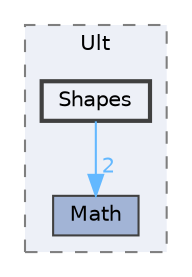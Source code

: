 digraph "include/Ult/Shapes"
{
 // LATEX_PDF_SIZE
  bgcolor="transparent";
  edge [fontname=Helvetica,fontsize=10,labelfontname=Helvetica,labelfontsize=10];
  node [fontname=Helvetica,fontsize=10,shape=box,height=0.2,width=0.4];
  compound=true
  subgraph clusterdir_a177c917cde341384bd6a42eef5b614f {
    graph [ bgcolor="#edf0f7", pencolor="grey50", label="Ult", fontname=Helvetica,fontsize=10 style="filled,dashed", URL="dir_a177c917cde341384bd6a42eef5b614f.html",tooltip=""]
  dir_51a1b3e2c016dbbf42b1399f646d03e4 [label="Math", fillcolor="#a2b4d6", color="grey25", style="filled", URL="dir_51a1b3e2c016dbbf42b1399f646d03e4.html",tooltip=""];
  dir_f3c7ed73948a24b91075c23ed079e647 [label="Shapes", fillcolor="#edf0f7", color="grey25", style="filled,bold", URL="dir_f3c7ed73948a24b91075c23ed079e647.html",tooltip=""];
  }
  dir_f3c7ed73948a24b91075c23ed079e647->dir_51a1b3e2c016dbbf42b1399f646d03e4 [headlabel="2", labeldistance=1.5 headhref="dir_000027_000013.html" href="dir_000027_000013.html" color="steelblue1" fontcolor="steelblue1"];
}
